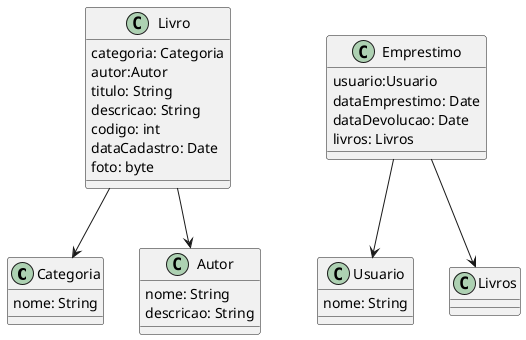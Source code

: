 @startuml

class Categoria {
    nome: String
}

class Livro {
    categoria: Categoria
    autor:Autor
    titulo: String
    descricao: String
    codigo: int
    dataCadastro: Date
    foto: byte 
}

class Emprestimo{
    usuario:Usuario
    dataEmprestimo: Date
    dataDevolucao: Date
    livros: Livros
}

class Autor{
    nome: String
    descricao: String
}

class Usuario {
    nome: String
}

Livro --> Categoria
Emprestimo --> Livros
Livro --> Autor
Emprestimo --> Usuario
@enduml